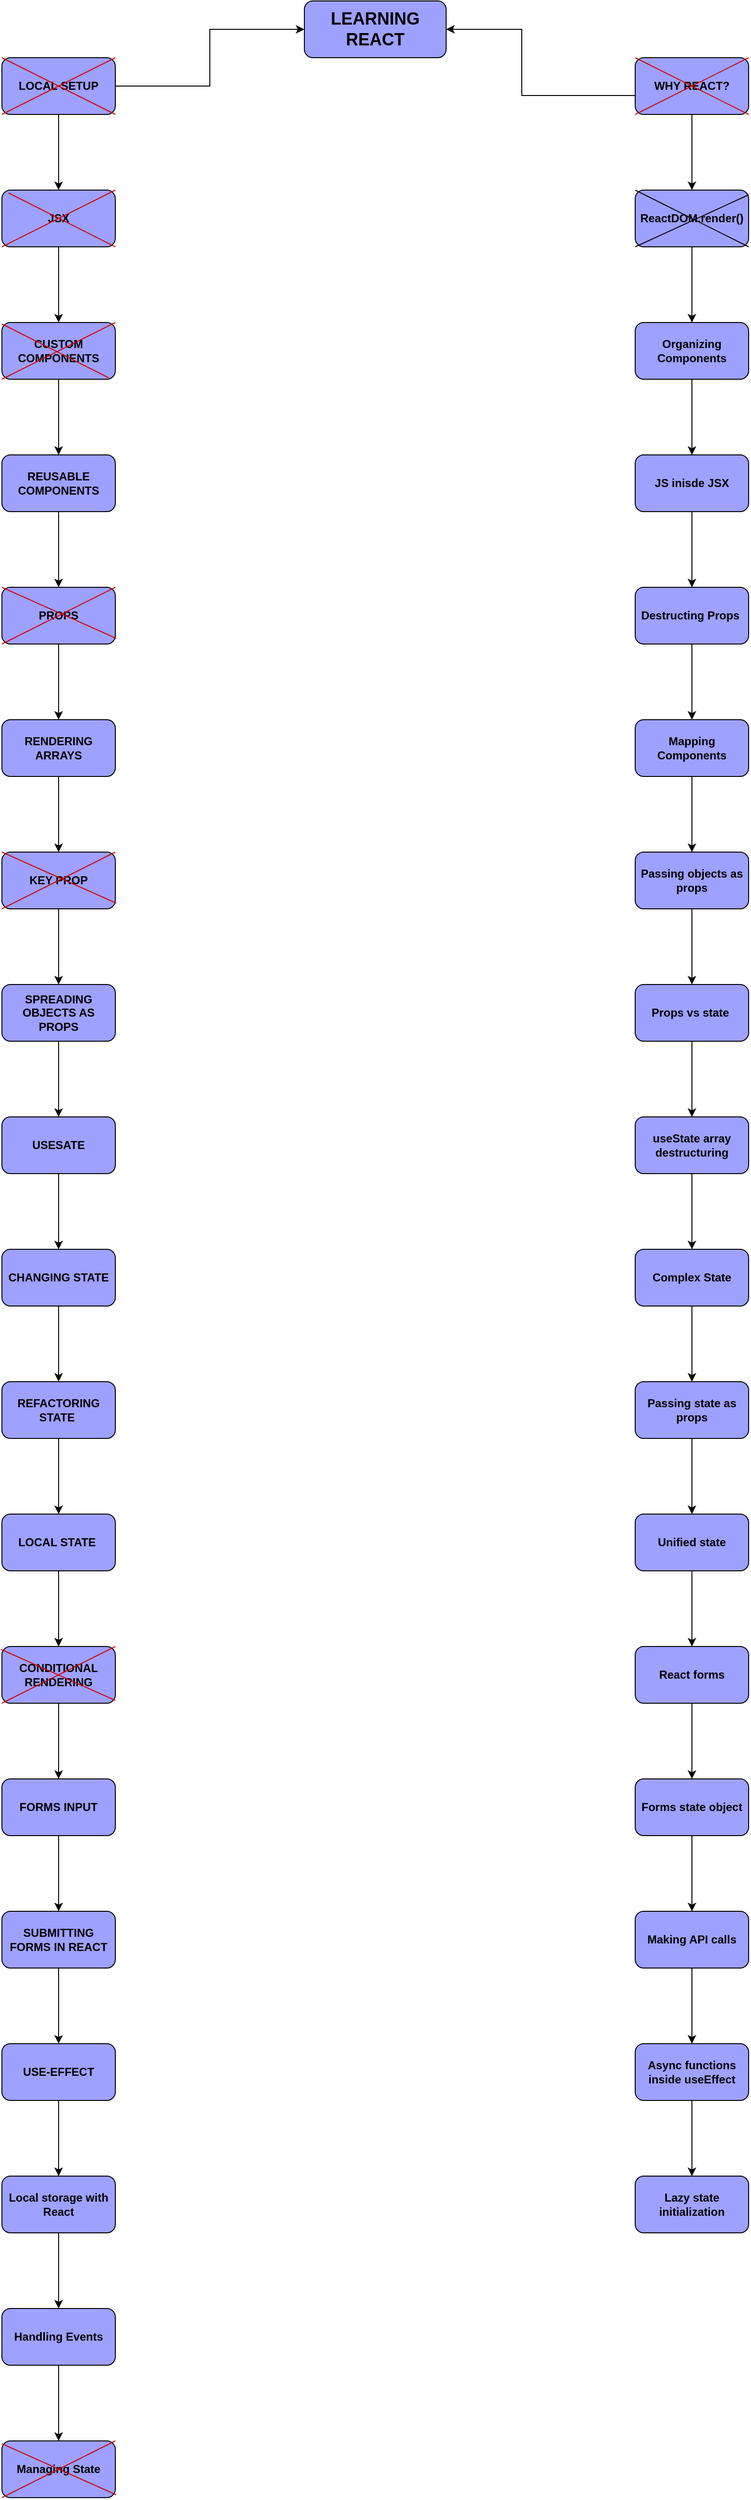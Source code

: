 <mxfile version="21.7.5" type="github">
  <diagram name="Page-1" id="6Rfd6A291FVIyh3gmqsm">
    <mxGraphModel dx="740" dy="706" grid="1" gridSize="10" guides="1" tooltips="1" connect="1" arrows="1" fold="1" page="1" pageScale="1" pageWidth="850" pageHeight="1100" math="0" shadow="0">
      <root>
        <mxCell id="0" />
        <mxCell id="1" parent="0" />
        <mxCell id="6VhvRHdd9CUBpsp9ZLkz-3" value="" style="edgeStyle=orthogonalEdgeStyle;rounded=0;orthogonalLoop=1;jettySize=auto;html=1;fillColor=#9EA1FF;" parent="1" source="6VhvRHdd9CUBpsp9ZLkz-1" target="6VhvRHdd9CUBpsp9ZLkz-2" edge="1">
          <mxGeometry relative="1" as="geometry" />
        </mxCell>
        <mxCell id="6VhvRHdd9CUBpsp9ZLkz-69" style="edgeStyle=orthogonalEdgeStyle;rounded=0;orthogonalLoop=1;jettySize=auto;html=1;entryX=0;entryY=0.5;entryDx=0;entryDy=0;fillColor=#9EA1FF;" parent="1" source="6VhvRHdd9CUBpsp9ZLkz-1" target="6VhvRHdd9CUBpsp9ZLkz-68" edge="1">
          <mxGeometry relative="1" as="geometry" />
        </mxCell>
        <mxCell id="6VhvRHdd9CUBpsp9ZLkz-1" value="&lt;b&gt;LOCAL SETUP&lt;/b&gt;" style="rounded=1;whiteSpace=wrap;html=1;fillColor=#9EA1FF;" parent="1" vertex="1">
          <mxGeometry x="40" y="100" width="120" height="60" as="geometry" />
        </mxCell>
        <mxCell id="6VhvRHdd9CUBpsp9ZLkz-5" value="" style="edgeStyle=orthogonalEdgeStyle;rounded=0;orthogonalLoop=1;jettySize=auto;html=1;fillColor=#9EA1FF;" parent="1" source="6VhvRHdd9CUBpsp9ZLkz-2" target="6VhvRHdd9CUBpsp9ZLkz-4" edge="1">
          <mxGeometry relative="1" as="geometry" />
        </mxCell>
        <mxCell id="6VhvRHdd9CUBpsp9ZLkz-2" value="&lt;b&gt;JSX&lt;/b&gt;" style="whiteSpace=wrap;html=1;rounded=1;fillColor=#9EA1FF;" parent="1" vertex="1">
          <mxGeometry x="40" y="240" width="120" height="60" as="geometry" />
        </mxCell>
        <mxCell id="6VhvRHdd9CUBpsp9ZLkz-7" value="" style="edgeStyle=orthogonalEdgeStyle;rounded=0;orthogonalLoop=1;jettySize=auto;html=1;fillColor=#9EA1FF;" parent="1" source="6VhvRHdd9CUBpsp9ZLkz-4" target="6VhvRHdd9CUBpsp9ZLkz-6" edge="1">
          <mxGeometry relative="1" as="geometry" />
        </mxCell>
        <mxCell id="6VhvRHdd9CUBpsp9ZLkz-4" value="&lt;b&gt;CUSTOM COMPONENTS&lt;/b&gt;" style="whiteSpace=wrap;html=1;rounded=1;fillColor=#9EA1FF;" parent="1" vertex="1">
          <mxGeometry x="40" y="380" width="120" height="60" as="geometry" />
        </mxCell>
        <mxCell id="6VhvRHdd9CUBpsp9ZLkz-9" value="" style="edgeStyle=orthogonalEdgeStyle;rounded=0;orthogonalLoop=1;jettySize=auto;html=1;fillColor=#9EA1FF;" parent="1" source="6VhvRHdd9CUBpsp9ZLkz-6" target="6VhvRHdd9CUBpsp9ZLkz-8" edge="1">
          <mxGeometry relative="1" as="geometry" />
        </mxCell>
        <mxCell id="6VhvRHdd9CUBpsp9ZLkz-6" value="&lt;b&gt;REUSABLE COMPONENTS&lt;/b&gt;" style="whiteSpace=wrap;html=1;rounded=1;fillColor=#9EA1FF;" parent="1" vertex="1">
          <mxGeometry x="40" y="520" width="120" height="60" as="geometry" />
        </mxCell>
        <mxCell id="6VhvRHdd9CUBpsp9ZLkz-11" value="" style="edgeStyle=orthogonalEdgeStyle;rounded=0;orthogonalLoop=1;jettySize=auto;html=1;fillColor=#9EA1FF;" parent="1" source="6VhvRHdd9CUBpsp9ZLkz-8" target="6VhvRHdd9CUBpsp9ZLkz-10" edge="1">
          <mxGeometry relative="1" as="geometry" />
        </mxCell>
        <mxCell id="6VhvRHdd9CUBpsp9ZLkz-8" value="&lt;b&gt;PROPS&lt;/b&gt;" style="whiteSpace=wrap;html=1;rounded=1;fillColor=#9EA1FF;" parent="1" vertex="1">
          <mxGeometry x="40" y="660" width="120" height="60" as="geometry" />
        </mxCell>
        <mxCell id="6VhvRHdd9CUBpsp9ZLkz-13" value="" style="edgeStyle=orthogonalEdgeStyle;rounded=0;orthogonalLoop=1;jettySize=auto;html=1;fillColor=#9EA1FF;" parent="1" source="6VhvRHdd9CUBpsp9ZLkz-10" target="6VhvRHdd9CUBpsp9ZLkz-12" edge="1">
          <mxGeometry relative="1" as="geometry" />
        </mxCell>
        <mxCell id="6VhvRHdd9CUBpsp9ZLkz-10" value="&lt;b&gt;RENDERING ARRAYS&lt;/b&gt;" style="whiteSpace=wrap;html=1;rounded=1;fillColor=#9EA1FF;" parent="1" vertex="1">
          <mxGeometry x="40" y="800" width="120" height="60" as="geometry" />
        </mxCell>
        <mxCell id="6VhvRHdd9CUBpsp9ZLkz-15" value="" style="edgeStyle=orthogonalEdgeStyle;rounded=0;orthogonalLoop=1;jettySize=auto;html=1;fillColor=#9EA1FF;" parent="1" source="6VhvRHdd9CUBpsp9ZLkz-12" target="6VhvRHdd9CUBpsp9ZLkz-14" edge="1">
          <mxGeometry relative="1" as="geometry" />
        </mxCell>
        <mxCell id="6VhvRHdd9CUBpsp9ZLkz-12" value="&lt;b&gt;KEY PROP&lt;/b&gt;" style="whiteSpace=wrap;html=1;rounded=1;fillColor=#9EA1FF;" parent="1" vertex="1">
          <mxGeometry x="40" y="940" width="120" height="60" as="geometry" />
        </mxCell>
        <mxCell id="6VhvRHdd9CUBpsp9ZLkz-17" value="" style="edgeStyle=orthogonalEdgeStyle;rounded=0;orthogonalLoop=1;jettySize=auto;html=1;fillColor=#9EA1FF;" parent="1" source="6VhvRHdd9CUBpsp9ZLkz-14" target="6VhvRHdd9CUBpsp9ZLkz-16" edge="1">
          <mxGeometry relative="1" as="geometry" />
        </mxCell>
        <mxCell id="6VhvRHdd9CUBpsp9ZLkz-14" value="&lt;b&gt;SPREADING OBJECTS AS PROPS&lt;/b&gt;" style="whiteSpace=wrap;html=1;rounded=1;fillColor=#9EA1FF;" parent="1" vertex="1">
          <mxGeometry x="40" y="1080" width="120" height="60" as="geometry" />
        </mxCell>
        <mxCell id="6VhvRHdd9CUBpsp9ZLkz-19" value="" style="edgeStyle=orthogonalEdgeStyle;rounded=0;orthogonalLoop=1;jettySize=auto;html=1;fillColor=#9EA1FF;" parent="1" source="6VhvRHdd9CUBpsp9ZLkz-16" target="6VhvRHdd9CUBpsp9ZLkz-18" edge="1">
          <mxGeometry relative="1" as="geometry" />
        </mxCell>
        <mxCell id="6VhvRHdd9CUBpsp9ZLkz-16" value="&lt;b&gt;USESATE&lt;/b&gt;" style="whiteSpace=wrap;html=1;rounded=1;fillColor=#9EA1FF;" parent="1" vertex="1">
          <mxGeometry x="40" y="1220" width="120" height="60" as="geometry" />
        </mxCell>
        <mxCell id="6VhvRHdd9CUBpsp9ZLkz-21" value="" style="edgeStyle=orthogonalEdgeStyle;rounded=0;orthogonalLoop=1;jettySize=auto;html=1;fillColor=#9EA1FF;" parent="1" source="6VhvRHdd9CUBpsp9ZLkz-18" target="6VhvRHdd9CUBpsp9ZLkz-20" edge="1">
          <mxGeometry relative="1" as="geometry" />
        </mxCell>
        <mxCell id="6VhvRHdd9CUBpsp9ZLkz-18" value="&lt;b&gt;CHANGING STATE&lt;/b&gt;" style="whiteSpace=wrap;html=1;rounded=1;fillColor=#9EA1FF;" parent="1" vertex="1">
          <mxGeometry x="40" y="1360" width="120" height="60" as="geometry" />
        </mxCell>
        <mxCell id="6VhvRHdd9CUBpsp9ZLkz-23" value="" style="edgeStyle=orthogonalEdgeStyle;rounded=0;orthogonalLoop=1;jettySize=auto;html=1;fillColor=#9EA1FF;" parent="1" source="6VhvRHdd9CUBpsp9ZLkz-20" target="6VhvRHdd9CUBpsp9ZLkz-22" edge="1">
          <mxGeometry relative="1" as="geometry" />
        </mxCell>
        <mxCell id="6VhvRHdd9CUBpsp9ZLkz-20" value="&lt;b&gt;REFACTORING STATE&amp;nbsp;&lt;/b&gt;" style="whiteSpace=wrap;html=1;rounded=1;fillColor=#9EA1FF;" parent="1" vertex="1">
          <mxGeometry x="40" y="1500" width="120" height="60" as="geometry" />
        </mxCell>
        <mxCell id="6VhvRHdd9CUBpsp9ZLkz-25" value="" style="edgeStyle=orthogonalEdgeStyle;rounded=0;orthogonalLoop=1;jettySize=auto;html=1;fillColor=#9EA1FF;" parent="1" source="6VhvRHdd9CUBpsp9ZLkz-22" target="6VhvRHdd9CUBpsp9ZLkz-24" edge="1">
          <mxGeometry relative="1" as="geometry" />
        </mxCell>
        <mxCell id="6VhvRHdd9CUBpsp9ZLkz-22" value="&lt;b&gt;LOCAL STATE&amp;nbsp;&lt;/b&gt;" style="whiteSpace=wrap;html=1;rounded=1;fillColor=#9EA1FF;" parent="1" vertex="1">
          <mxGeometry x="40" y="1640" width="120" height="60" as="geometry" />
        </mxCell>
        <mxCell id="6VhvRHdd9CUBpsp9ZLkz-27" value="" style="edgeStyle=orthogonalEdgeStyle;rounded=0;orthogonalLoop=1;jettySize=auto;html=1;fillColor=#9EA1FF;" parent="1" source="6VhvRHdd9CUBpsp9ZLkz-24" target="6VhvRHdd9CUBpsp9ZLkz-26" edge="1">
          <mxGeometry relative="1" as="geometry" />
        </mxCell>
        <mxCell id="6VhvRHdd9CUBpsp9ZLkz-24" value="&lt;b&gt;CONDITIONAL RENDERING&lt;/b&gt;" style="whiteSpace=wrap;html=1;rounded=1;fillColor=#9EA1FF;" parent="1" vertex="1">
          <mxGeometry x="40" y="1780" width="120" height="60" as="geometry" />
        </mxCell>
        <mxCell id="6VhvRHdd9CUBpsp9ZLkz-29" value="" style="edgeStyle=orthogonalEdgeStyle;rounded=0;orthogonalLoop=1;jettySize=auto;html=1;fillColor=#9EA1FF;" parent="1" source="6VhvRHdd9CUBpsp9ZLkz-26" target="6VhvRHdd9CUBpsp9ZLkz-28" edge="1">
          <mxGeometry relative="1" as="geometry" />
        </mxCell>
        <mxCell id="6VhvRHdd9CUBpsp9ZLkz-26" value="&lt;b&gt;FORMS INPUT&lt;/b&gt;" style="whiteSpace=wrap;html=1;rounded=1;fillColor=#9EA1FF;" parent="1" vertex="1">
          <mxGeometry x="40" y="1920" width="120" height="60" as="geometry" />
        </mxCell>
        <mxCell id="6VhvRHdd9CUBpsp9ZLkz-31" value="" style="edgeStyle=orthogonalEdgeStyle;rounded=0;orthogonalLoop=1;jettySize=auto;html=1;fillColor=#9EA1FF;" parent="1" source="6VhvRHdd9CUBpsp9ZLkz-28" target="6VhvRHdd9CUBpsp9ZLkz-30" edge="1">
          <mxGeometry relative="1" as="geometry" />
        </mxCell>
        <mxCell id="6VhvRHdd9CUBpsp9ZLkz-28" value="&lt;b&gt;SUBMITTING FORMS IN REACT&lt;/b&gt;" style="whiteSpace=wrap;html=1;rounded=1;fillColor=#9EA1FF;" parent="1" vertex="1">
          <mxGeometry x="40" y="2060" width="120" height="60" as="geometry" />
        </mxCell>
        <mxCell id="6VhvRHdd9CUBpsp9ZLkz-65" value="" style="edgeStyle=orthogonalEdgeStyle;rounded=0;orthogonalLoop=1;jettySize=auto;html=1;fillColor=#9EA1FF;" parent="1" source="6VhvRHdd9CUBpsp9ZLkz-30" target="6VhvRHdd9CUBpsp9ZLkz-64" edge="1">
          <mxGeometry relative="1" as="geometry" />
        </mxCell>
        <mxCell id="6VhvRHdd9CUBpsp9ZLkz-30" value="&lt;b&gt;USE-EFFECT&lt;/b&gt;" style="whiteSpace=wrap;html=1;rounded=1;fillColor=#9EA1FF;" parent="1" vertex="1">
          <mxGeometry x="40" y="2200" width="120" height="60" as="geometry" />
        </mxCell>
        <mxCell id="6VhvRHdd9CUBpsp9ZLkz-35" value="" style="edgeStyle=orthogonalEdgeStyle;rounded=0;orthogonalLoop=1;jettySize=auto;html=1;fillColor=#9EA1FF;" parent="1" source="6VhvRHdd9CUBpsp9ZLkz-33" target="6VhvRHdd9CUBpsp9ZLkz-34" edge="1">
          <mxGeometry relative="1" as="geometry" />
        </mxCell>
        <mxCell id="6VhvRHdd9CUBpsp9ZLkz-73" style="edgeStyle=orthogonalEdgeStyle;rounded=0;orthogonalLoop=1;jettySize=auto;html=1;entryX=1;entryY=0.5;entryDx=0;entryDy=0;entryPerimeter=0;fillColor=#9EA1FF;" parent="1" source="6VhvRHdd9CUBpsp9ZLkz-33" target="6VhvRHdd9CUBpsp9ZLkz-68" edge="1">
          <mxGeometry relative="1" as="geometry">
            <mxPoint x="550" y="60" as="targetPoint" />
            <Array as="points">
              <mxPoint x="590" y="140" />
              <mxPoint x="590" y="70" />
            </Array>
          </mxGeometry>
        </mxCell>
        <mxCell id="6VhvRHdd9CUBpsp9ZLkz-33" value="&lt;b&gt;WHY REACT?&lt;/b&gt;" style="rounded=1;whiteSpace=wrap;html=1;fillColor=#9EA1FF;" parent="1" vertex="1">
          <mxGeometry x="710" y="100" width="120" height="60" as="geometry" />
        </mxCell>
        <mxCell id="6VhvRHdd9CUBpsp9ZLkz-37" value="" style="edgeStyle=orthogonalEdgeStyle;rounded=0;orthogonalLoop=1;jettySize=auto;html=1;fillColor=#9EA1FF;" parent="1" source="6VhvRHdd9CUBpsp9ZLkz-34" target="6VhvRHdd9CUBpsp9ZLkz-36" edge="1">
          <mxGeometry relative="1" as="geometry" />
        </mxCell>
        <mxCell id="6VhvRHdd9CUBpsp9ZLkz-34" value="&lt;b&gt;ReactDOM.render()&lt;/b&gt;" style="whiteSpace=wrap;html=1;rounded=1;fillColor=#9EA1FF;" parent="1" vertex="1">
          <mxGeometry x="710" y="240" width="120" height="60" as="geometry" />
        </mxCell>
        <mxCell id="6VhvRHdd9CUBpsp9ZLkz-39" value="" style="edgeStyle=orthogonalEdgeStyle;rounded=0;orthogonalLoop=1;jettySize=auto;html=1;fillColor=#9EA1FF;" parent="1" source="6VhvRHdd9CUBpsp9ZLkz-36" target="6VhvRHdd9CUBpsp9ZLkz-38" edge="1">
          <mxGeometry relative="1" as="geometry" />
        </mxCell>
        <mxCell id="6VhvRHdd9CUBpsp9ZLkz-36" value="&lt;b&gt;Organizing Components&lt;/b&gt;" style="whiteSpace=wrap;html=1;rounded=1;fillColor=#9EA1FF;" parent="1" vertex="1">
          <mxGeometry x="710" y="380" width="120" height="60" as="geometry" />
        </mxCell>
        <mxCell id="6VhvRHdd9CUBpsp9ZLkz-41" value="" style="edgeStyle=orthogonalEdgeStyle;rounded=0;orthogonalLoop=1;jettySize=auto;html=1;fillColor=#9EA1FF;" parent="1" source="6VhvRHdd9CUBpsp9ZLkz-38" target="6VhvRHdd9CUBpsp9ZLkz-40" edge="1">
          <mxGeometry relative="1" as="geometry" />
        </mxCell>
        <mxCell id="6VhvRHdd9CUBpsp9ZLkz-38" value="&lt;b&gt;JS inisde JSX&lt;/b&gt;" style="whiteSpace=wrap;html=1;rounded=1;fillColor=#9EA1FF;" parent="1" vertex="1">
          <mxGeometry x="710" y="520" width="120" height="60" as="geometry" />
        </mxCell>
        <mxCell id="6VhvRHdd9CUBpsp9ZLkz-43" value="" style="edgeStyle=orthogonalEdgeStyle;rounded=0;orthogonalLoop=1;jettySize=auto;html=1;fillColor=#9EA1FF;" parent="1" source="6VhvRHdd9CUBpsp9ZLkz-40" target="6VhvRHdd9CUBpsp9ZLkz-42" edge="1">
          <mxGeometry relative="1" as="geometry" />
        </mxCell>
        <mxCell id="6VhvRHdd9CUBpsp9ZLkz-40" value="&lt;b&gt;Destructing Props&amp;nbsp;&lt;/b&gt;" style="whiteSpace=wrap;html=1;rounded=1;fillColor=#9EA1FF;" parent="1" vertex="1">
          <mxGeometry x="710" y="660" width="120" height="60" as="geometry" />
        </mxCell>
        <mxCell id="6VhvRHdd9CUBpsp9ZLkz-45" value="" style="edgeStyle=orthogonalEdgeStyle;rounded=0;orthogonalLoop=1;jettySize=auto;html=1;fillColor=#9EA1FF;" parent="1" source="6VhvRHdd9CUBpsp9ZLkz-42" target="6VhvRHdd9CUBpsp9ZLkz-44" edge="1">
          <mxGeometry relative="1" as="geometry" />
        </mxCell>
        <mxCell id="6VhvRHdd9CUBpsp9ZLkz-42" value="&lt;b&gt;Mapping Components&lt;/b&gt;" style="whiteSpace=wrap;html=1;rounded=1;fillColor=#9EA1FF;" parent="1" vertex="1">
          <mxGeometry x="710" y="800" width="120" height="60" as="geometry" />
        </mxCell>
        <mxCell id="6VhvRHdd9CUBpsp9ZLkz-47" value="" style="edgeStyle=orthogonalEdgeStyle;rounded=0;orthogonalLoop=1;jettySize=auto;html=1;fillColor=#9EA1FF;" parent="1" source="6VhvRHdd9CUBpsp9ZLkz-44" target="6VhvRHdd9CUBpsp9ZLkz-46" edge="1">
          <mxGeometry relative="1" as="geometry" />
        </mxCell>
        <mxCell id="6VhvRHdd9CUBpsp9ZLkz-44" value="&lt;b&gt;Passing objects as props&lt;/b&gt;" style="whiteSpace=wrap;html=1;rounded=1;fillColor=#9EA1FF;" parent="1" vertex="1">
          <mxGeometry x="710" y="940" width="120" height="60" as="geometry" />
        </mxCell>
        <mxCell id="6VhvRHdd9CUBpsp9ZLkz-49" value="" style="edgeStyle=orthogonalEdgeStyle;rounded=0;orthogonalLoop=1;jettySize=auto;html=1;fillColor=#9EA1FF;" parent="1" source="6VhvRHdd9CUBpsp9ZLkz-46" target="6VhvRHdd9CUBpsp9ZLkz-48" edge="1">
          <mxGeometry relative="1" as="geometry" />
        </mxCell>
        <mxCell id="6VhvRHdd9CUBpsp9ZLkz-46" value="&lt;b&gt;Props vs state&amp;nbsp;&lt;/b&gt;" style="whiteSpace=wrap;html=1;rounded=1;fillColor=#9EA1FF;" parent="1" vertex="1">
          <mxGeometry x="710" y="1080" width="120" height="60" as="geometry" />
        </mxCell>
        <mxCell id="6VhvRHdd9CUBpsp9ZLkz-51" value="" style="edgeStyle=orthogonalEdgeStyle;rounded=0;orthogonalLoop=1;jettySize=auto;html=1;fillColor=#9EA1FF;" parent="1" source="6VhvRHdd9CUBpsp9ZLkz-48" target="6VhvRHdd9CUBpsp9ZLkz-50" edge="1">
          <mxGeometry relative="1" as="geometry" />
        </mxCell>
        <mxCell id="6VhvRHdd9CUBpsp9ZLkz-48" value="&lt;b&gt;useState array destructuring&lt;/b&gt;" style="whiteSpace=wrap;html=1;rounded=1;fillColor=#9EA1FF;" parent="1" vertex="1">
          <mxGeometry x="710" y="1220" width="120" height="60" as="geometry" />
        </mxCell>
        <mxCell id="6VhvRHdd9CUBpsp9ZLkz-53" value="" style="edgeStyle=orthogonalEdgeStyle;rounded=0;orthogonalLoop=1;jettySize=auto;html=1;fillColor=#9EA1FF;" parent="1" source="6VhvRHdd9CUBpsp9ZLkz-50" target="6VhvRHdd9CUBpsp9ZLkz-52" edge="1">
          <mxGeometry relative="1" as="geometry" />
        </mxCell>
        <mxCell id="6VhvRHdd9CUBpsp9ZLkz-50" value="&lt;b&gt;Complex State&lt;/b&gt;" style="whiteSpace=wrap;html=1;rounded=1;fillColor=#9EA1FF;" parent="1" vertex="1">
          <mxGeometry x="710" y="1360" width="120" height="60" as="geometry" />
        </mxCell>
        <mxCell id="6VhvRHdd9CUBpsp9ZLkz-55" value="" style="edgeStyle=orthogonalEdgeStyle;rounded=0;orthogonalLoop=1;jettySize=auto;html=1;fillColor=#9EA1FF;" parent="1" source="6VhvRHdd9CUBpsp9ZLkz-52" target="6VhvRHdd9CUBpsp9ZLkz-54" edge="1">
          <mxGeometry relative="1" as="geometry" />
        </mxCell>
        <mxCell id="6VhvRHdd9CUBpsp9ZLkz-52" value="&lt;b&gt;Passing state as props&lt;/b&gt;" style="whiteSpace=wrap;html=1;rounded=1;fillColor=#9EA1FF;" parent="1" vertex="1">
          <mxGeometry x="710" y="1500" width="120" height="60" as="geometry" />
        </mxCell>
        <mxCell id="6VhvRHdd9CUBpsp9ZLkz-57" value="" style="edgeStyle=orthogonalEdgeStyle;rounded=0;orthogonalLoop=1;jettySize=auto;html=1;fillColor=#9EA1FF;" parent="1" source="6VhvRHdd9CUBpsp9ZLkz-54" target="6VhvRHdd9CUBpsp9ZLkz-56" edge="1">
          <mxGeometry relative="1" as="geometry" />
        </mxCell>
        <mxCell id="6VhvRHdd9CUBpsp9ZLkz-54" value="&lt;b&gt;Unified state&lt;/b&gt;" style="whiteSpace=wrap;html=1;rounded=1;fillColor=#9EA1FF;" parent="1" vertex="1">
          <mxGeometry x="710" y="1640" width="120" height="60" as="geometry" />
        </mxCell>
        <mxCell id="6VhvRHdd9CUBpsp9ZLkz-59" value="" style="edgeStyle=orthogonalEdgeStyle;rounded=0;orthogonalLoop=1;jettySize=auto;html=1;fillColor=#9EA1FF;" parent="1" source="6VhvRHdd9CUBpsp9ZLkz-56" target="6VhvRHdd9CUBpsp9ZLkz-58" edge="1">
          <mxGeometry relative="1" as="geometry" />
        </mxCell>
        <mxCell id="6VhvRHdd9CUBpsp9ZLkz-56" value="&lt;b&gt;React forms&lt;/b&gt;" style="whiteSpace=wrap;html=1;rounded=1;fillColor=#9EA1FF;" parent="1" vertex="1">
          <mxGeometry x="710" y="1780" width="120" height="60" as="geometry" />
        </mxCell>
        <mxCell id="6VhvRHdd9CUBpsp9ZLkz-61" value="" style="edgeStyle=orthogonalEdgeStyle;rounded=0;orthogonalLoop=1;jettySize=auto;html=1;fillColor=#9EA1FF;" parent="1" source="6VhvRHdd9CUBpsp9ZLkz-58" target="6VhvRHdd9CUBpsp9ZLkz-60" edge="1">
          <mxGeometry relative="1" as="geometry" />
        </mxCell>
        <mxCell id="6VhvRHdd9CUBpsp9ZLkz-58" value="&lt;b&gt;Forms state object&lt;/b&gt;" style="whiteSpace=wrap;html=1;rounded=1;fillColor=#9EA1FF;" parent="1" vertex="1">
          <mxGeometry x="710" y="1920" width="120" height="60" as="geometry" />
        </mxCell>
        <mxCell id="6VhvRHdd9CUBpsp9ZLkz-63" value="" style="edgeStyle=orthogonalEdgeStyle;rounded=0;orthogonalLoop=1;jettySize=auto;html=1;fillColor=#9EA1FF;" parent="1" source="6VhvRHdd9CUBpsp9ZLkz-60" target="6VhvRHdd9CUBpsp9ZLkz-62" edge="1">
          <mxGeometry relative="1" as="geometry" />
        </mxCell>
        <mxCell id="6VhvRHdd9CUBpsp9ZLkz-60" value="&lt;b&gt;Making API calls&lt;/b&gt;" style="whiteSpace=wrap;html=1;rounded=1;fillColor=#9EA1FF;" parent="1" vertex="1">
          <mxGeometry x="710" y="2060" width="120" height="60" as="geometry" />
        </mxCell>
        <mxCell id="6VhvRHdd9CUBpsp9ZLkz-67" value="" style="edgeStyle=orthogonalEdgeStyle;rounded=0;orthogonalLoop=1;jettySize=auto;html=1;fillColor=#9EA1FF;" parent="1" source="6VhvRHdd9CUBpsp9ZLkz-62" target="6VhvRHdd9CUBpsp9ZLkz-66" edge="1">
          <mxGeometry relative="1" as="geometry" />
        </mxCell>
        <mxCell id="6VhvRHdd9CUBpsp9ZLkz-62" value="&lt;b&gt;Async functions inside useEffect&lt;/b&gt;" style="whiteSpace=wrap;html=1;rounded=1;fillColor=#9EA1FF;" parent="1" vertex="1">
          <mxGeometry x="710" y="2200" width="120" height="60" as="geometry" />
        </mxCell>
        <mxCell id="caxmUHhxm5NycV41kVbX-51" value="" style="edgeStyle=orthogonalEdgeStyle;rounded=0;orthogonalLoop=1;jettySize=auto;html=1;" parent="1" source="6VhvRHdd9CUBpsp9ZLkz-64" target="caxmUHhxm5NycV41kVbX-50" edge="1">
          <mxGeometry relative="1" as="geometry" />
        </mxCell>
        <mxCell id="6VhvRHdd9CUBpsp9ZLkz-64" value="&lt;b&gt;Local storage with React&lt;/b&gt;" style="whiteSpace=wrap;html=1;rounded=1;fillColor=#9EA1FF;" parent="1" vertex="1">
          <mxGeometry x="40" y="2340" width="120" height="60" as="geometry" />
        </mxCell>
        <mxCell id="6VhvRHdd9CUBpsp9ZLkz-66" value="&lt;b&gt;Lazy state initialization&lt;/b&gt;" style="whiteSpace=wrap;html=1;rounded=1;fillColor=#9EA1FF;" parent="1" vertex="1">
          <mxGeometry x="710" y="2340" width="120" height="60" as="geometry" />
        </mxCell>
        <mxCell id="6VhvRHdd9CUBpsp9ZLkz-68" value="&lt;b&gt;&lt;font style=&quot;font-size: 18px;&quot;&gt;LEARNING REACT&lt;/font&gt;&lt;/b&gt;" style="rounded=1;whiteSpace=wrap;html=1;fillColor=#9EA1FF;" parent="1" vertex="1">
          <mxGeometry x="360" y="40" width="150" height="60" as="geometry" />
        </mxCell>
        <mxCell id="caxmUHhxm5NycV41kVbX-1" value="" style="endArrow=none;html=1;rounded=0;fillColor=#CC0000;strokeColor=#CC0000;exitX=0;exitY=0;exitDx=0;exitDy=0;entryX=1;entryY=1;entryDx=0;entryDy=0;" parent="1" source="6VhvRHdd9CUBpsp9ZLkz-1" target="6VhvRHdd9CUBpsp9ZLkz-1" edge="1">
          <mxGeometry width="50" height="50" relative="1" as="geometry">
            <mxPoint x="200" y="200" as="sourcePoint" />
            <mxPoint x="270" y="200" as="targetPoint" />
          </mxGeometry>
        </mxCell>
        <mxCell id="caxmUHhxm5NycV41kVbX-21" value="" style="endArrow=none;html=1;rounded=0;fillColor=#CC0000;strokeColor=#CC0000;exitX=0;exitY=1;exitDx=0;exitDy=0;entryX=1;entryY=0;entryDx=0;entryDy=0;" parent="1" source="6VhvRHdd9CUBpsp9ZLkz-1" target="6VhvRHdd9CUBpsp9ZLkz-1" edge="1">
          <mxGeometry width="50" height="50" relative="1" as="geometry">
            <mxPoint x="40" y="140" as="sourcePoint" />
            <mxPoint x="160" y="200" as="targetPoint" />
          </mxGeometry>
        </mxCell>
        <mxCell id="caxmUHhxm5NycV41kVbX-36" value="" style="endArrow=none;html=1;rounded=0;fillColor=#CC0000;strokeColor=#CC0000;exitX=0;exitY=1;exitDx=0;exitDy=0;entryX=1;entryY=0;entryDx=0;entryDy=0;" parent="1" edge="1">
          <mxGeometry width="50" height="50" relative="1" as="geometry">
            <mxPoint x="40" y="300" as="sourcePoint" />
            <mxPoint x="160" y="240" as="targetPoint" />
          </mxGeometry>
        </mxCell>
        <mxCell id="caxmUHhxm5NycV41kVbX-37" value="" style="endArrow=none;html=1;rounded=0;fillColor=#CC0000;strokeColor=#CC0000;exitX=0.058;exitY=0.05;exitDx=0;exitDy=0;entryX=1;entryY=1;entryDx=0;entryDy=0;exitPerimeter=0;" parent="1" source="6VhvRHdd9CUBpsp9ZLkz-2" target="6VhvRHdd9CUBpsp9ZLkz-2" edge="1">
          <mxGeometry width="50" height="50" relative="1" as="geometry">
            <mxPoint x="50" y="310" as="sourcePoint" />
            <mxPoint x="170" y="250" as="targetPoint" />
          </mxGeometry>
        </mxCell>
        <mxCell id="caxmUHhxm5NycV41kVbX-38" value="" style="endArrow=none;html=1;rounded=0;fillColor=#CC0000;strokeColor=#CC0000;exitX=0.058;exitY=0.05;exitDx=0;exitDy=0;entryX=1;entryY=1;entryDx=0;entryDy=0;exitPerimeter=0;" parent="1" edge="1">
          <mxGeometry width="50" height="50" relative="1" as="geometry">
            <mxPoint x="40" y="381.5" as="sourcePoint" />
            <mxPoint x="153" y="438.5" as="targetPoint" />
          </mxGeometry>
        </mxCell>
        <mxCell id="caxmUHhxm5NycV41kVbX-39" value="" style="endArrow=none;html=1;rounded=0;fillColor=#CC0000;strokeColor=#CC0000;exitX=0;exitY=1;exitDx=0;exitDy=0;entryX=1;entryY=0;entryDx=0;entryDy=0;" parent="1" source="6VhvRHdd9CUBpsp9ZLkz-4" target="6VhvRHdd9CUBpsp9ZLkz-4" edge="1">
          <mxGeometry width="50" height="50" relative="1" as="geometry">
            <mxPoint x="50" y="391.5" as="sourcePoint" />
            <mxPoint x="163" y="448.5" as="targetPoint" />
          </mxGeometry>
        </mxCell>
        <mxCell id="caxmUHhxm5NycV41kVbX-40" value="" style="endArrow=none;html=1;rounded=0;fillColor=#CC0000;strokeColor=#CC0000;exitX=0;exitY=0;exitDx=0;exitDy=0;entryX=1;entryY=1;entryDx=0;entryDy=0;" parent="1" edge="1">
          <mxGeometry width="50" height="50" relative="1" as="geometry">
            <mxPoint x="710" y="100" as="sourcePoint" />
            <mxPoint x="830" y="160" as="targetPoint" />
          </mxGeometry>
        </mxCell>
        <mxCell id="caxmUHhxm5NycV41kVbX-41" value="" style="endArrow=none;html=1;rounded=0;fillColor=#CC0000;strokeColor=#CC0000;exitX=0;exitY=1;exitDx=0;exitDy=0;entryX=1;entryY=0;entryDx=0;entryDy=0;" parent="1" edge="1">
          <mxGeometry width="50" height="50" relative="1" as="geometry">
            <mxPoint x="710" y="160" as="sourcePoint" />
            <mxPoint x="830" y="100" as="targetPoint" />
          </mxGeometry>
        </mxCell>
        <mxCell id="caxmUHhxm5NycV41kVbX-42" value="" style="endArrow=none;html=1;rounded=0;fillColor=#CC0000;strokeColor=#CC0000;exitX=0;exitY=1;exitDx=0;exitDy=0;entryX=1;entryY=0;entryDx=0;entryDy=0;" parent="1" edge="1">
          <mxGeometry width="50" height="50" relative="1" as="geometry">
            <mxPoint x="40" y="720" as="sourcePoint" />
            <mxPoint x="160" y="660" as="targetPoint" />
          </mxGeometry>
        </mxCell>
        <mxCell id="caxmUHhxm5NycV41kVbX-43" value="" style="endArrow=none;html=1;rounded=0;fillColor=#CC0000;strokeColor=#CC0000;exitX=0;exitY=0;exitDx=0;exitDy=0;entryX=1.008;entryY=0.9;entryDx=0;entryDy=0;entryPerimeter=0;" parent="1" source="6VhvRHdd9CUBpsp9ZLkz-8" target="6VhvRHdd9CUBpsp9ZLkz-8" edge="1">
          <mxGeometry width="50" height="50" relative="1" as="geometry">
            <mxPoint x="140" y="780" as="sourcePoint" />
            <mxPoint x="260" y="720" as="targetPoint" />
          </mxGeometry>
        </mxCell>
        <mxCell id="caxmUHhxm5NycV41kVbX-44" value="" style="endArrow=none;html=1;rounded=0;fillColor=#CC0000;strokeColor=#CC0000;exitX=0;exitY=0;exitDx=0;exitDy=0;entryX=1.008;entryY=0.9;entryDx=0;entryDy=0;entryPerimeter=0;" parent="1" edge="1">
          <mxGeometry width="50" height="50" relative="1" as="geometry">
            <mxPoint x="40" y="940" as="sourcePoint" />
            <mxPoint x="161" y="994" as="targetPoint" />
          </mxGeometry>
        </mxCell>
        <mxCell id="caxmUHhxm5NycV41kVbX-45" value="" style="endArrow=none;html=1;rounded=0;fillColor=#CC0000;strokeColor=#CC0000;exitX=0;exitY=1;exitDx=0;exitDy=0;entryX=1;entryY=0;entryDx=0;entryDy=0;" parent="1" edge="1">
          <mxGeometry width="50" height="50" relative="1" as="geometry">
            <mxPoint x="40" y="1000" as="sourcePoint" />
            <mxPoint x="160" y="940" as="targetPoint" />
          </mxGeometry>
        </mxCell>
        <mxCell id="caxmUHhxm5NycV41kVbX-46" value="" style="endArrow=none;html=1;rounded=0;fillColor=#707070;exitX=0;exitY=1;exitDx=0;exitDy=0;" parent="1" source="6VhvRHdd9CUBpsp9ZLkz-34" edge="1">
          <mxGeometry width="50" height="50" relative="1" as="geometry">
            <mxPoint x="780" y="295" as="sourcePoint" />
            <mxPoint x="830" y="245" as="targetPoint" />
          </mxGeometry>
        </mxCell>
        <mxCell id="caxmUHhxm5NycV41kVbX-47" value="" style="endArrow=none;html=1;rounded=0;fillColor=#707070;exitX=0;exitY=0;exitDx=0;exitDy=0;entryX=1;entryY=1;entryDx=0;entryDy=0;" parent="1" source="6VhvRHdd9CUBpsp9ZLkz-34" target="6VhvRHdd9CUBpsp9ZLkz-34" edge="1">
          <mxGeometry width="50" height="50" relative="1" as="geometry">
            <mxPoint x="720" y="310" as="sourcePoint" />
            <mxPoint x="840" y="255" as="targetPoint" />
          </mxGeometry>
        </mxCell>
        <mxCell id="caxmUHhxm5NycV41kVbX-48" value="" style="endArrow=none;html=1;rounded=0;fillColor=#CC0000;strokeColor=#CC0000;exitX=0;exitY=0;exitDx=0;exitDy=0;entryX=1.008;entryY=0.9;entryDx=0;entryDy=0;entryPerimeter=0;" parent="1" edge="1">
          <mxGeometry width="50" height="50" relative="1" as="geometry">
            <mxPoint x="39" y="1783" as="sourcePoint" />
            <mxPoint x="160" y="1837" as="targetPoint" />
          </mxGeometry>
        </mxCell>
        <mxCell id="caxmUHhxm5NycV41kVbX-49" value="" style="endArrow=none;html=1;rounded=0;fillColor=#CC0000;strokeColor=#CC0000;exitX=0;exitY=1;exitDx=0;exitDy=0;entryX=1;entryY=0;entryDx=0;entryDy=0;" parent="1" edge="1">
          <mxGeometry width="50" height="50" relative="1" as="geometry">
            <mxPoint x="40" y="1840" as="sourcePoint" />
            <mxPoint x="160" y="1780" as="targetPoint" />
          </mxGeometry>
        </mxCell>
        <mxCell id="8PmEyKUBgpQYjxG2vupC-2" value="" style="edgeStyle=orthogonalEdgeStyle;rounded=0;orthogonalLoop=1;jettySize=auto;html=1;" edge="1" parent="1" source="caxmUHhxm5NycV41kVbX-50" target="8PmEyKUBgpQYjxG2vupC-1">
          <mxGeometry relative="1" as="geometry" />
        </mxCell>
        <mxCell id="caxmUHhxm5NycV41kVbX-50" value="&lt;b&gt;Handling Events&lt;/b&gt;" style="whiteSpace=wrap;html=1;fillColor=#9EA1FF;rounded=1;" parent="1" vertex="1">
          <mxGeometry x="40" y="2480" width="120" height="60" as="geometry" />
        </mxCell>
        <mxCell id="8PmEyKUBgpQYjxG2vupC-1" value="&lt;b&gt;Managing State&lt;/b&gt;" style="whiteSpace=wrap;html=1;fillColor=#9EA1FF;rounded=1;" vertex="1" parent="1">
          <mxGeometry x="40" y="2620" width="120" height="60" as="geometry" />
        </mxCell>
        <mxCell id="8PmEyKUBgpQYjxG2vupC-4" value="" style="endArrow=none;html=1;rounded=0;fillColor=#CC0000;strokeColor=#CC0000;exitX=0;exitY=0;exitDx=0;exitDy=0;entryX=1.008;entryY=0.9;entryDx=0;entryDy=0;entryPerimeter=0;" edge="1" parent="1">
          <mxGeometry width="50" height="50" relative="1" as="geometry">
            <mxPoint x="40" y="2623" as="sourcePoint" />
            <mxPoint x="161" y="2677" as="targetPoint" />
          </mxGeometry>
        </mxCell>
        <mxCell id="8PmEyKUBgpQYjxG2vupC-7" value="" style="endArrow=none;html=1;rounded=0;fillColor=#CC0000;strokeColor=#CC0000;exitX=1;exitY=0;exitDx=0;exitDy=0;entryX=0;entryY=1;entryDx=0;entryDy=0;" edge="1" parent="1" source="8PmEyKUBgpQYjxG2vupC-1" target="8PmEyKUBgpQYjxG2vupC-1">
          <mxGeometry width="50" height="50" relative="1" as="geometry">
            <mxPoint x="150" y="2626" as="sourcePoint" />
            <mxPoint x="271" y="2680" as="targetPoint" />
          </mxGeometry>
        </mxCell>
      </root>
    </mxGraphModel>
  </diagram>
</mxfile>
